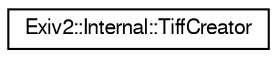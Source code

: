 digraph "Graphical Class Hierarchy"
{
  edge [fontname="FreeSans",fontsize="10",labelfontname="FreeSans",labelfontsize="10"];
  node [fontname="FreeSans",fontsize="10",shape=record];
  rankdir="LR";
  Node1 [label="Exiv2::Internal::TiffCreator",height=0.2,width=0.4,color="black", fillcolor="white", style="filled",URL="$classExiv2_1_1Internal_1_1TiffCreator.html",tooltip="TIFF component factory. "];
}
